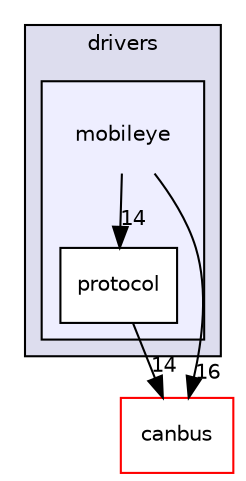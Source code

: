digraph "modules/drivers/mobileye" {
  compound=true
  node [ fontsize="10", fontname="Helvetica"];
  edge [ labelfontsize="10", labelfontname="Helvetica"];
  subgraph clusterdir_fa7c3dda3a065b7e0bb8d7e2b3a94e74 {
    graph [ bgcolor="#ddddee", pencolor="black", label="drivers" fontname="Helvetica", fontsize="10", URL="dir_fa7c3dda3a065b7e0bb8d7e2b3a94e74.html"]
  subgraph clusterdir_74831b5c66846d359f118ccb5ce77f83 {
    graph [ bgcolor="#eeeeff", pencolor="black", label="" URL="dir_74831b5c66846d359f118ccb5ce77f83.html"];
    dir_74831b5c66846d359f118ccb5ce77f83 [shape=plaintext label="mobileye"];
    dir_71ce5f3d6780f17e63a029d1562460f3 [shape=box label="protocol" color="black" fillcolor="white" style="filled" URL="dir_71ce5f3d6780f17e63a029d1562460f3.html"];
  }
  }
  dir_6ac68ed414d44d6f54320351cbdbfd7b [shape=box label="canbus" fillcolor="white" style="filled" color="red" URL="dir_6ac68ed414d44d6f54320351cbdbfd7b.html"];
  dir_74831b5c66846d359f118ccb5ce77f83->dir_6ac68ed414d44d6f54320351cbdbfd7b [headlabel="16", labeldistance=1.5 headhref="dir_000116_000095.html"];
  dir_74831b5c66846d359f118ccb5ce77f83->dir_71ce5f3d6780f17e63a029d1562460f3 [headlabel="14", labeldistance=1.5 headhref="dir_000116_000117.html"];
  dir_71ce5f3d6780f17e63a029d1562460f3->dir_6ac68ed414d44d6f54320351cbdbfd7b [headlabel="14", labeldistance=1.5 headhref="dir_000117_000095.html"];
}
